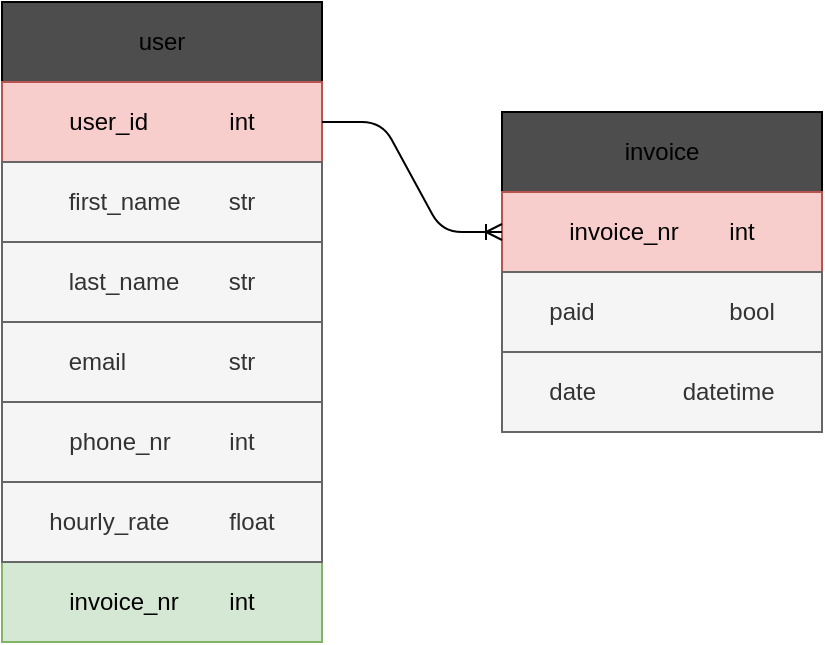 <mxfile>
    <diagram id="2krgTbid3Cy947Af2Kyg" name="Page-1">
        <mxGraphModel dx="1069" dy="566" grid="1" gridSize="10" guides="1" tooltips="1" connect="1" arrows="1" fold="1" page="1" pageScale="1" pageWidth="1100" pageHeight="850" math="0" shadow="0">
            <root>
                <mxCell id="0"/>
                <mxCell id="1" parent="0"/>
                <mxCell id="20" value="" style="rounded=0;whiteSpace=wrap;html=1;" parent="1" vertex="1">
                    <mxGeometry x="345" y="280" width="160" height="320" as="geometry"/>
                </mxCell>
                <mxCell id="21" value="user" style="rounded=0;whiteSpace=wrap;html=1;fillColor=#4D4D4D;" parent="1" vertex="1">
                    <mxGeometry x="345" y="280" width="160" height="40" as="geometry"/>
                </mxCell>
                <mxCell id="22" value="" style="rounded=0;whiteSpace=wrap;html=1;" vertex="1" parent="1">
                    <mxGeometry x="595" y="335" width="160" height="155" as="geometry"/>
                </mxCell>
                <mxCell id="23" value="invoice" style="rounded=0;whiteSpace=wrap;html=1;fillColor=#4D4D4D;" vertex="1" parent="1">
                    <mxGeometry x="595" y="335" width="160" height="40" as="geometry"/>
                </mxCell>
                <mxCell id="24" value="&lt;font color=&quot;#000000&quot;&gt;invoice_nr&lt;span style=&quot;white-space: pre;&quot;&gt;&#9;&lt;/span&gt;int&lt;/font&gt;" style="rounded=0;whiteSpace=wrap;html=1;fillColor=#f8cecc;strokeColor=#b85450;" vertex="1" parent="1">
                    <mxGeometry x="595" y="375" width="160" height="40" as="geometry"/>
                </mxCell>
                <mxCell id="25" value="&lt;font color=&quot;#000000&quot;&gt;user_id&lt;span style=&quot;white-space: pre;&quot;&gt;&#9;&lt;/span&gt;&lt;span style=&quot;white-space: pre;&quot;&gt;&#9;&lt;/span&gt;int&lt;/font&gt;" style="rounded=0;whiteSpace=wrap;html=1;fillColor=#f8cecc;strokeColor=#b85450;" vertex="1" parent="1">
                    <mxGeometry x="345" y="320" width="160" height="40" as="geometry"/>
                </mxCell>
                <mxCell id="26" value="&lt;font color=&quot;#000000&quot;&gt;invoice_nr&lt;span style=&quot;white-space: pre;&quot;&gt;&#9;&lt;/span&gt;int&lt;/font&gt;" style="rounded=0;whiteSpace=wrap;html=1;fillColor=#d5e8d4;strokeColor=#82b366;" vertex="1" parent="1">
                    <mxGeometry x="345" y="560" width="160" height="40" as="geometry"/>
                </mxCell>
                <mxCell id="27" value="hourly_rate&lt;span style=&quot;white-space: pre;&quot;&gt;&#9;&lt;/span&gt;&amp;nbsp; &amp;nbsp;float" style="rounded=0;whiteSpace=wrap;html=1;fillColor=#f5f5f5;fontColor=#333333;strokeColor=#666666;" vertex="1" parent="1">
                    <mxGeometry x="345" y="520" width="160" height="40" as="geometry"/>
                </mxCell>
                <mxCell id="28" value="email&lt;span style=&quot;white-space: pre;&quot;&gt;&#9;&lt;span style=&quot;white-space: pre;&quot;&gt;&#9;&lt;/span&gt;&lt;/span&gt;str" style="rounded=0;whiteSpace=wrap;html=1;fillColor=#f5f5f5;fontColor=#333333;strokeColor=#666666;" vertex="1" parent="1">
                    <mxGeometry x="345" y="440" width="160" height="40" as="geometry"/>
                </mxCell>
                <mxCell id="29" value="first_name &lt;span style=&quot;white-space: pre;&quot;&gt;&#9;&lt;/span&gt;str" style="rounded=0;whiteSpace=wrap;html=1;fillColor=#f5f5f5;fontColor=#333333;strokeColor=#666666;" vertex="1" parent="1">
                    <mxGeometry x="345" y="360" width="160" height="40" as="geometry"/>
                </mxCell>
                <mxCell id="30" value="last_name&lt;span style=&quot;white-space: pre;&quot;&gt;&#9;&lt;/span&gt;str" style="rounded=0;whiteSpace=wrap;html=1;fillColor=#f5f5f5;fontColor=#333333;strokeColor=#666666;" vertex="1" parent="1">
                    <mxGeometry x="345" y="400" width="160" height="40" as="geometry"/>
                </mxCell>
                <mxCell id="31" value="phone_nr&lt;span style=&quot;white-space: pre;&quot;&gt;&#9;&lt;/span&gt;&lt;span style=&quot;white-space: pre;&quot;&gt;&#9;&lt;/span&gt;int" style="rounded=0;whiteSpace=wrap;html=1;fillColor=#f5f5f5;fontColor=#333333;strokeColor=#666666;" vertex="1" parent="1">
                    <mxGeometry x="345" y="480" width="160" height="40" as="geometry"/>
                </mxCell>
                <mxCell id="33" value="" style="edgeStyle=entityRelationEdgeStyle;fontSize=12;html=1;endArrow=ERoneToMany;fontColor=#000000;exitX=1;exitY=0.5;exitDx=0;exitDy=0;entryX=0;entryY=0.5;entryDx=0;entryDy=0;" edge="1" parent="1" source="25" target="24">
                    <mxGeometry width="100" height="100" relative="1" as="geometry">
                        <mxPoint x="665" y="420" as="sourcePoint"/>
                        <mxPoint x="765" y="320" as="targetPoint"/>
                    </mxGeometry>
                </mxCell>
                <mxCell id="34" value="paid&lt;span style=&quot;white-space: pre;&quot;&gt;&#9;&lt;/span&gt;&lt;span style=&quot;white-space: pre;&quot;&gt;&#9;&amp;nbsp;&lt;/span&gt;&amp;nbsp; &amp;nbsp; &amp;nbsp; &amp;nbsp; &amp;nbsp; bool" style="rounded=0;whiteSpace=wrap;html=1;fillColor=#f5f5f5;fontColor=#333333;strokeColor=#666666;" vertex="1" parent="1">
                    <mxGeometry x="595" y="415" width="160" height="40" as="geometry"/>
                </mxCell>
                <mxCell id="35" value="date&lt;span style=&quot;white-space: pre;&quot;&gt;&#9;&lt;/span&gt;&lt;span style=&quot;white-space: pre;&quot;&gt;&#9;&lt;/span&gt;&amp;nbsp; &amp;nbsp; datetime" style="rounded=0;whiteSpace=wrap;html=1;fillColor=#f5f5f5;fontColor=#333333;strokeColor=#666666;" vertex="1" parent="1">
                    <mxGeometry x="595" y="455" width="160" height="40" as="geometry"/>
                </mxCell>
            </root>
        </mxGraphModel>
    </diagram>
</mxfile>